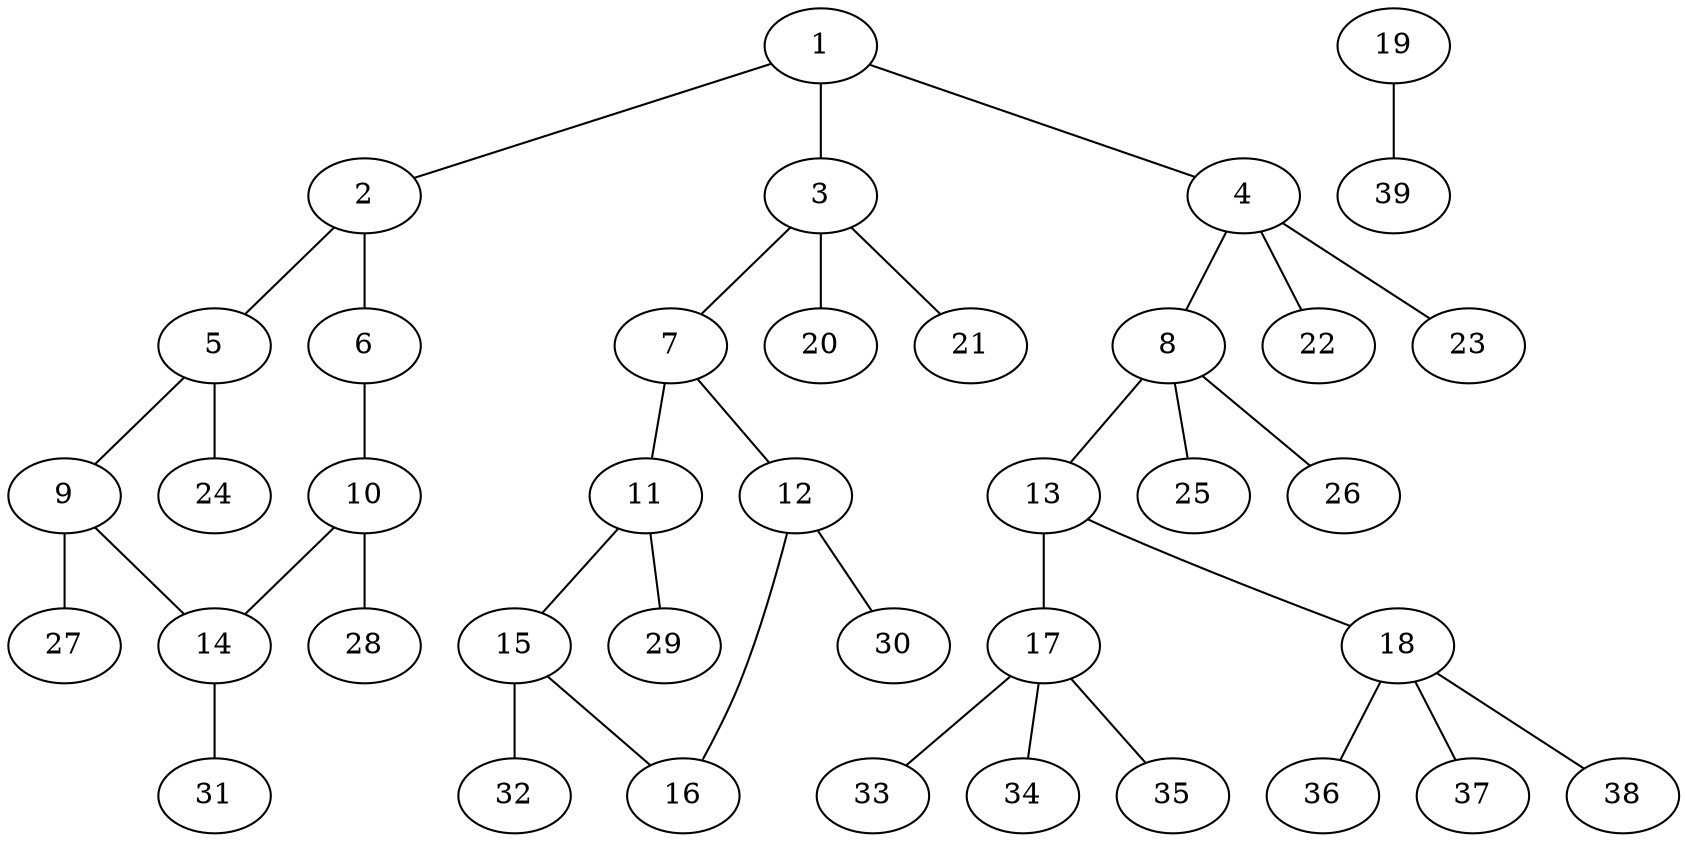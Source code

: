 graph molecule_856 {
	1	 [chem=N];
	2	 [chem=C];
	1 -- 2	 [valence=1];
	3	 [chem=C];
	1 -- 3	 [valence=1];
	4	 [chem=C];
	1 -- 4	 [valence=1];
	5	 [chem=C];
	2 -- 5	 [valence=1];
	6	 [chem=N];
	2 -- 6	 [valence=2];
	7	 [chem=C];
	3 -- 7	 [valence=1];
	20	 [chem=H];
	3 -- 20	 [valence=1];
	21	 [chem=H];
	3 -- 21	 [valence=1];
	8	 [chem=C];
	4 -- 8	 [valence=1];
	22	 [chem=H];
	4 -- 22	 [valence=1];
	23	 [chem=H];
	4 -- 23	 [valence=1];
	9	 [chem=C];
	5 -- 9	 [valence=2];
	24	 [chem=H];
	5 -- 24	 [valence=1];
	10	 [chem=C];
	6 -- 10	 [valence=1];
	11	 [chem=C];
	7 -- 11	 [valence=1];
	12	 [chem=C];
	7 -- 12	 [valence=2];
	13	 [chem=N];
	8 -- 13	 [valence=1];
	25	 [chem=H];
	8 -- 25	 [valence=1];
	26	 [chem=H];
	8 -- 26	 [valence=1];
	14	 [chem=C];
	9 -- 14	 [valence=1];
	27	 [chem=H];
	9 -- 27	 [valence=1];
	10 -- 14	 [valence=2];
	28	 [chem=H];
	10 -- 28	 [valence=1];
	15	 [chem=C];
	11 -- 15	 [valence=2];
	29	 [chem=H];
	11 -- 29	 [valence=1];
	16	 [chem=S];
	12 -- 16	 [valence=1];
	30	 [chem=H];
	12 -- 30	 [valence=1];
	17	 [chem=C];
	13 -- 17	 [valence=1];
	18	 [chem=C];
	13 -- 18	 [valence=1];
	31	 [chem=H];
	14 -- 31	 [valence=1];
	15 -- 16	 [valence=1];
	32	 [chem=H];
	15 -- 32	 [valence=1];
	33	 [chem=H];
	17 -- 33	 [valence=1];
	34	 [chem=H];
	17 -- 34	 [valence=1];
	35	 [chem=H];
	17 -- 35	 [valence=1];
	36	 [chem=H];
	18 -- 36	 [valence=1];
	37	 [chem=H];
	18 -- 37	 [valence=1];
	38	 [chem=H];
	18 -- 38	 [valence=1];
	19	 [chem=Cl];
	39	 [chem=H];
	19 -- 39	 [valence=1];
}
